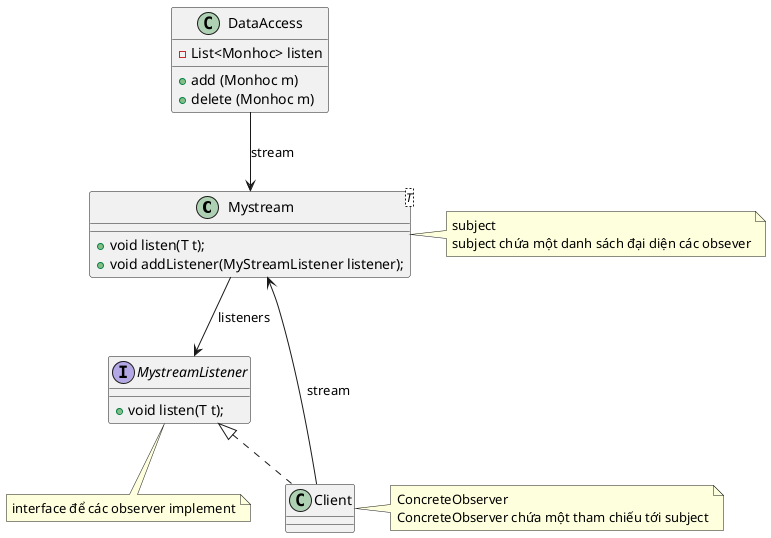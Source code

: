 @startuml
class Mystream<T> {
    + void listen(T t);
    + void addListener(MyStreamListener listener);
}
class Client
interface MystreamListener {
    + void listen(T t);
}
class DataAccess {
    - List<Monhoc> listen
    + add (Monhoc m)
    + delete (Monhoc m)
}
MystreamListener <|.. Client
Mystream --> MystreamListener: listeners
Client --> Mystream: stream
DataAccess --> Mystream: stream
note right of Mystream
    subject
    subject chứa một danh sách đại diện các obsever
end note

note right of Client
    ConcreteObserver
    ConcreteObserver chứa một tham chiếu tới subject
end note

note bottom of MystreamListener
    interface để các observer implement
end note

@enduml